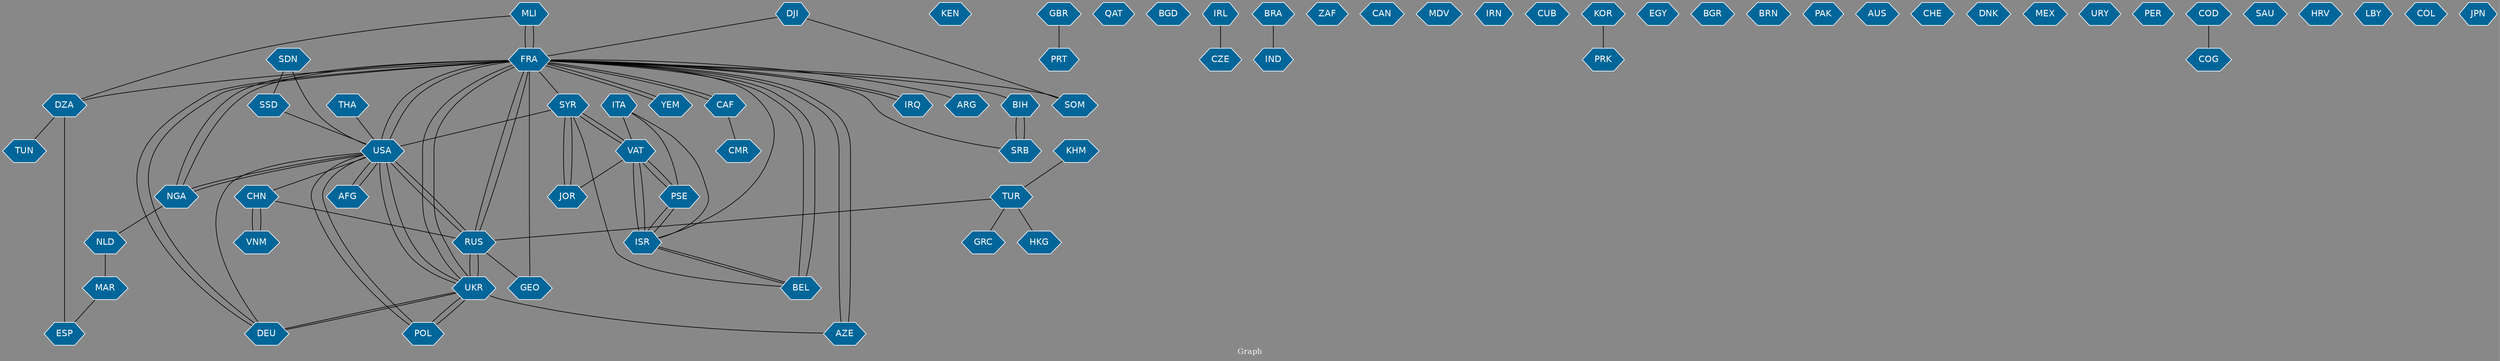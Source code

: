 // Countries together in item graph
graph {
	graph [bgcolor="#888888" fontcolor=white fontsize=12 label="Graph" outputorder=edgesfirst overlap=prism]
	node [color=white fillcolor="#006699" fontcolor=white fontname=Helvetica shape=hexagon style=filled]
	edge [arrowhead=open color=black fontcolor=white fontname=Courier fontsize=12]
		MLI [label=MLI]
		FRA [label=FRA]
		SYR [label=SYR]
		NGA [label=NGA]
		UKR [label=UKR]
		RUS [label=RUS]
		GRC [label=GRC]
		AFG [label=AFG]
		USA [label=USA]
		VAT [label=VAT]
		ISR [label=ISR]
		BIH [label=BIH]
		KEN [label=KEN]
		GBR [label=GBR]
		ITA [label=ITA]
		TUR [label=TUR]
		POL [label=POL]
		BEL [label=BEL]
		QAT [label=QAT]
		CAF [label=CAF]
		YEM [label=YEM]
		DZA [label=DZA]
		TUN [label=TUN]
		BGD [label=BGD]
		IRL [label=IRL]
		IND [label=IND]
		GEO [label=GEO]
		ESP [label=ESP]
		ZAF [label=ZAF]
		CAN [label=CAN]
		MDV [label=MDV]
		THA [label=THA]
		JOR [label=JOR]
		IRN [label=IRN]
		CUB [label=CUB]
		HKG [label=HKG]
		CHN [label=CHN]
		BRA [label=BRA]
		PRK [label=PRK]
		EGY [label=EGY]
		BGR [label=BGR]
		NLD [label=NLD]
		BRN [label=BRN]
		SRB [label=SRB]
		PAK [label=PAK]
		AUS [label=AUS]
		SDN [label=SDN]
		AZE [label=AZE]
		CHE [label=CHE]
		DNK [label=DNK]
		IRQ [label=IRQ]
		VNM [label=VNM]
		MEX [label=MEX]
		CMR [label=CMR]
		URY [label=URY]
		PER [label=PER]
		PRT [label=PRT]
		MAR [label=MAR]
		PSE [label=PSE]
		COD [label=COD]
		COG [label=COG]
		SAU [label=SAU]
		DEU [label=DEU]
		DJI [label=DJI]
		SOM [label=SOM]
		HRV [label=HRV]
		LBY [label=LBY]
		ARG [label=ARG]
		COL [label=COL]
		JPN [label=JPN]
		SSD [label=SSD]
		KOR [label=KOR]
		KHM [label=KHM]
		CZE [label=CZE]
			FRA -- BEL [weight=1]
			UKR -- FRA [weight=3]
			MLI -- FRA [weight=3]
			SYR -- VAT [weight=1]
			CAF -- FRA [weight=4]
			AZE -- FRA [weight=1]
			THA -- USA [weight=2]
			ISR -- FRA [weight=2]
			USA -- NGA [weight=1]
			BIH -- SRB [weight=2]
			NLD -- MAR [weight=1]
			JOR -- SYR [weight=2]
			MAR -- ESP [weight=1]
			GBR -- PRT [weight=1]
			AFG -- USA [weight=3]
			PSE -- VAT [weight=2]
			DZA -- ESP [weight=2]
			VAT -- SYR [weight=1]
			VNM -- CHN [weight=2]
			ITA -- ISR [weight=2]
			FRA -- YEM [weight=2]
			SDN -- SSD [weight=1]
			FRA -- MLI [weight=3]
			USA -- UKR [weight=2]
			YEM -- FRA [weight=3]
			BEL -- ISR [weight=1]
			UKR -- AZE [weight=1]
			KOR -- PRK [weight=1]
			USA -- AFG [weight=2]
			TUR -- GRC [weight=1]
			ISR -- VAT [weight=5]
			NGA -- NLD [weight=1]
			CHN -- RUS [weight=1]
			UKR -- USA [weight=7]
			USA -- RUS [weight=5]
			DJI -- FRA [weight=1]
			PSE -- ISR [weight=1]
			CAF -- CMR [weight=1]
			IRL -- CZE [weight=1]
			VAT -- ISR [weight=6]
			DZA -- MLI [weight=1]
			POL -- USA [weight=2]
			FRA -- USA [weight=2]
			DEU -- FRA [weight=1]
			RUS -- GEO [weight=1]
			ISR -- PSE [weight=2]
			FRA -- ARG [weight=1]
			UKR -- POL [weight=2]
			DJI -- SOM [weight=1]
			UKR -- DEU [weight=1]
			FRA -- DZA [weight=1]
			SYR -- JOR [weight=3]
			NGA -- USA [weight=1]
			KHM -- TUR [weight=1]
			TUR -- HKG [weight=1]
			FRA -- SYR [weight=1]
			FRA -- UKR [weight=4]
			SSD -- USA [weight=1]
			RUS -- UKR [weight=17]
			USA -- FRA [weight=1]
			FRA -- RUS [weight=5]
			DZA -- TUN [weight=1]
			FRA -- BIH [weight=1]
			SRB -- BIH [weight=2]
			IRQ -- FRA [weight=1]
			FRA -- SRB [weight=1]
			SDN -- USA [weight=1]
			ITA -- PSE [weight=2]
			SYR -- USA [weight=3]
			DEU -- UKR [weight=2]
			UKR -- RUS [weight=23]
			VAT -- JOR [weight=3]
			GEO -- FRA [weight=1]
			RUS -- FRA [weight=2]
			USA -- POL [weight=1]
			FRA -- IRQ [weight=1]
			FRA -- DEU [weight=1]
			FRA -- SOM [weight=1]
			BEL -- SYR [weight=1]
			NGA -- FRA [weight=2]
			FRA -- CAF [weight=2]
			VAT -- PSE [weight=1]
			ITA -- VAT [weight=2]
			RUS -- USA [weight=2]
			DEU -- USA [weight=1]
			FRA -- NGA [weight=5]
			ISR -- BEL [weight=2]
			USA -- CHN [weight=1]
			POL -- UKR [weight=1]
			CHN -- VNM [weight=1]
			COD -- COG [weight=1]
			TUR -- RUS [weight=1]
			FRA -- AZE [weight=1]
			BEL -- FRA [weight=4]
			BRA -- IND [weight=1]
}